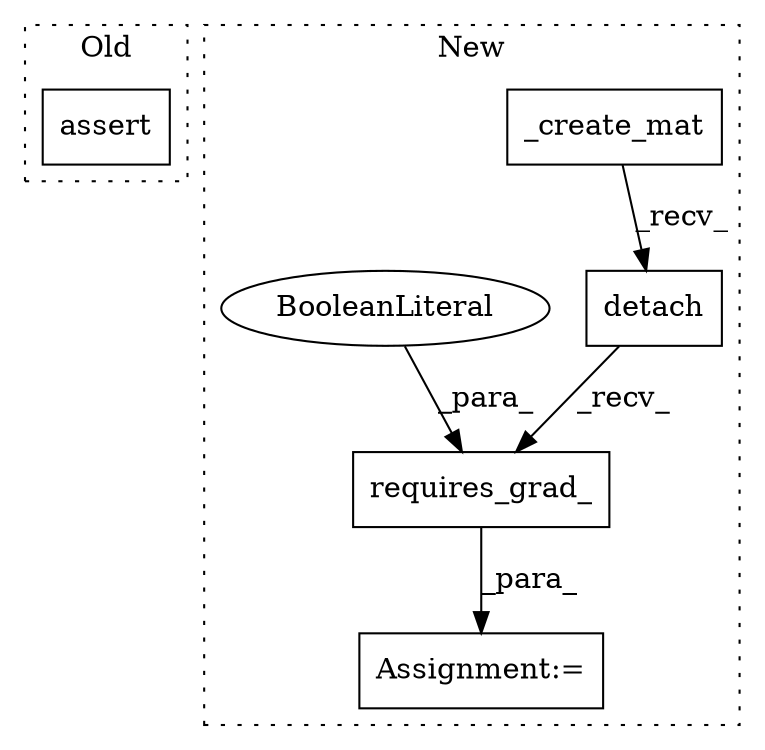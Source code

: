 digraph G {
subgraph cluster0 {
1 [label="assert" a="32" s="2532,2611" l="11,1" shape="box"];
label = "Old";
style="dotted";
}
subgraph cluster1 {
2 [label="detach" a="32" s="1655" l="8" shape="box"];
3 [label="Assignment:=" a="7" s="1905" l="1" shape="box"];
4 [label="_create_mat" a="32" s="1641" l="13" shape="box"];
5 [label="requires_grad_" a="32" s="1664,1683" l="15,1" shape="box"];
6 [label="BooleanLiteral" a="9" s="1679" l="4" shape="ellipse"];
label = "New";
style="dotted";
}
2 -> 5 [label="_recv_"];
4 -> 2 [label="_recv_"];
5 -> 3 [label="_para_"];
6 -> 5 [label="_para_"];
}
